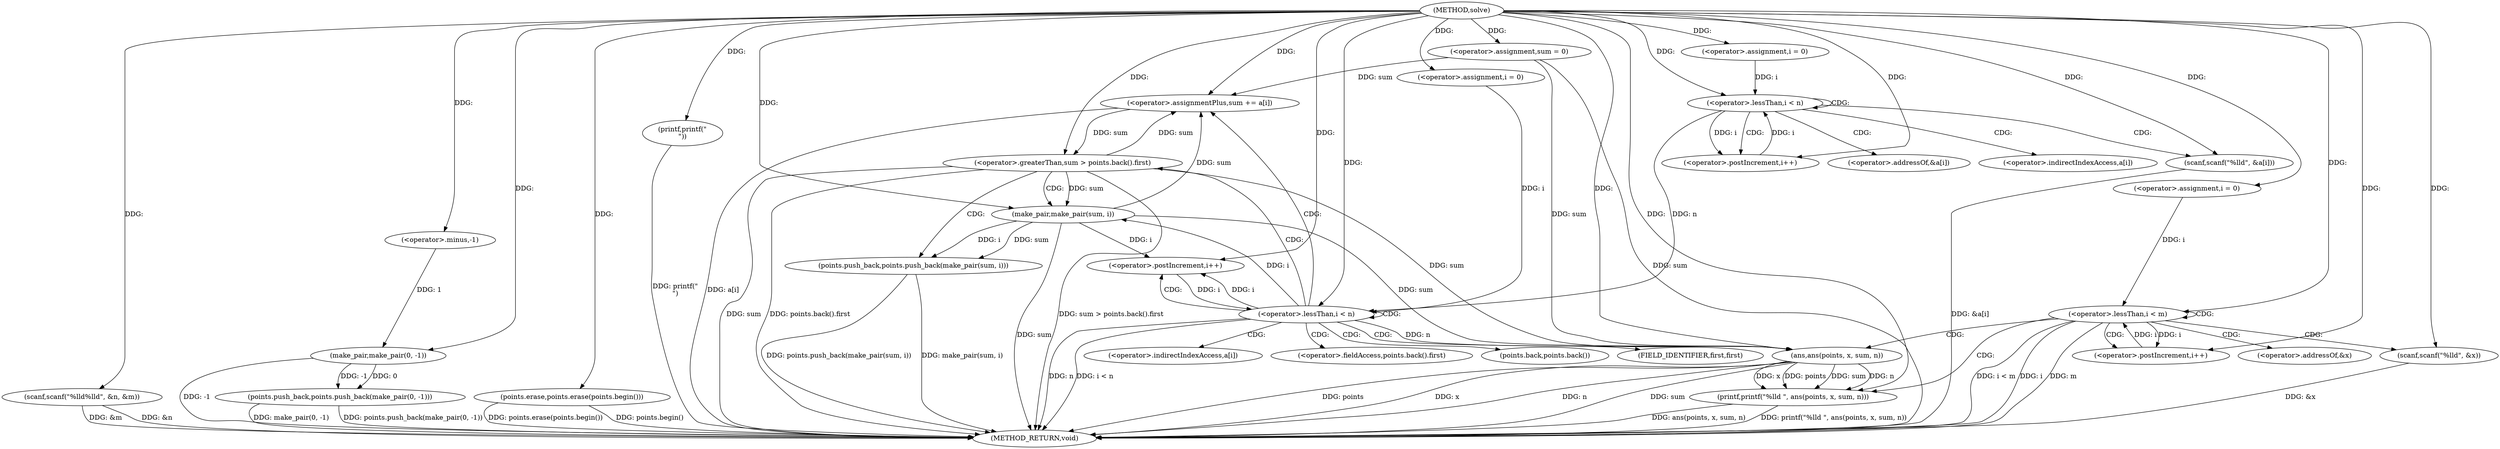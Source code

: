 digraph "solve" {  
"1000219" [label = "(METHOD,solve)" ]
"1000309" [label = "(METHOD_RETURN,void)" ]
"1000223" [label = "(scanf,scanf(\"%lld%lld\", &n, &m))" ]
"1000247" [label = "(<operator>.assignment,sum = 0)" ]
"1000251" [label = "(points.push_back,points.push_back(make_pair(0, -1)))" ]
"1000282" [label = "(points.erase,points.erase(points.begin()))" ]
"1000307" [label = "(printf,printf(\"\n\"))" ]
"1000232" [label = "(<operator>.assignment,i = 0)" ]
"1000235" [label = "(<operator>.lessThan,i < n)" ]
"1000238" [label = "(<operator>.postIncrement,i++)" ]
"1000240" [label = "(scanf,scanf(\"%lld\", &a[i]))" ]
"1000258" [label = "(<operator>.assignment,i = 0)" ]
"1000261" [label = "(<operator>.lessThan,i < n)" ]
"1000264" [label = "(<operator>.postIncrement,i++)" ]
"1000286" [label = "(<operator>.assignment,i = 0)" ]
"1000289" [label = "(<operator>.lessThan,i < m)" ]
"1000292" [label = "(<operator>.postIncrement,i++)" ]
"1000252" [label = "(make_pair,make_pair(0, -1))" ]
"1000267" [label = "(<operator>.assignmentPlus,sum += a[i])" ]
"1000296" [label = "(scanf,scanf(\"%lld\", &x))" ]
"1000300" [label = "(printf,printf(\"%lld \", ans(points, x, sum, n)))" ]
"1000254" [label = "(<operator>.minus,-1)" ]
"1000273" [label = "(<operator>.greaterThan,sum > points.back().first)" ]
"1000278" [label = "(points.push_back,points.push_back(make_pair(sum, i)))" ]
"1000302" [label = "(ans,ans(points, x, sum, n))" ]
"1000279" [label = "(make_pair,make_pair(sum, i))" ]
"1000242" [label = "(<operator>.addressOf,&a[i])" ]
"1000243" [label = "(<operator>.indirectIndexAccess,a[i])" ]
"1000269" [label = "(<operator>.indirectIndexAccess,a[i])" ]
"1000298" [label = "(<operator>.addressOf,&x)" ]
"1000275" [label = "(<operator>.fieldAccess,points.back().first)" ]
"1000276" [label = "(points.back,points.back())" ]
"1000277" [label = "(FIELD_IDENTIFIER,first,first)" ]
  "1000223" -> "1000309"  [ label = "DDG: &n"] 
  "1000223" -> "1000309"  [ label = "DDG: &m"] 
  "1000247" -> "1000309"  [ label = "DDG: sum"] 
  "1000252" -> "1000309"  [ label = "DDG: -1"] 
  "1000251" -> "1000309"  [ label = "DDG: make_pair(0, -1)"] 
  "1000251" -> "1000309"  [ label = "DDG: points.push_back(make_pair(0, -1))"] 
  "1000261" -> "1000309"  [ label = "DDG: n"] 
  "1000261" -> "1000309"  [ label = "DDG: i < n"] 
  "1000282" -> "1000309"  [ label = "DDG: points.begin()"] 
  "1000282" -> "1000309"  [ label = "DDG: points.erase(points.begin())"] 
  "1000289" -> "1000309"  [ label = "DDG: i"] 
  "1000289" -> "1000309"  [ label = "DDG: m"] 
  "1000289" -> "1000309"  [ label = "DDG: i < m"] 
  "1000307" -> "1000309"  [ label = "DDG: printf(\"\n\")"] 
  "1000296" -> "1000309"  [ label = "DDG: &x"] 
  "1000302" -> "1000309"  [ label = "DDG: points"] 
  "1000302" -> "1000309"  [ label = "DDG: x"] 
  "1000302" -> "1000309"  [ label = "DDG: sum"] 
  "1000302" -> "1000309"  [ label = "DDG: n"] 
  "1000300" -> "1000309"  [ label = "DDG: ans(points, x, sum, n)"] 
  "1000300" -> "1000309"  [ label = "DDG: printf(\"%lld \", ans(points, x, sum, n))"] 
  "1000267" -> "1000309"  [ label = "DDG: a[i]"] 
  "1000273" -> "1000309"  [ label = "DDG: sum"] 
  "1000273" -> "1000309"  [ label = "DDG: points.back().first"] 
  "1000273" -> "1000309"  [ label = "DDG: sum > points.back().first"] 
  "1000279" -> "1000309"  [ label = "DDG: sum"] 
  "1000278" -> "1000309"  [ label = "DDG: make_pair(sum, i)"] 
  "1000278" -> "1000309"  [ label = "DDG: points.push_back(make_pair(sum, i))"] 
  "1000240" -> "1000309"  [ label = "DDG: &a[i]"] 
  "1000219" -> "1000223"  [ label = "DDG: "] 
  "1000219" -> "1000247"  [ label = "DDG: "] 
  "1000219" -> "1000232"  [ label = "DDG: "] 
  "1000219" -> "1000240"  [ label = "DDG: "] 
  "1000252" -> "1000251"  [ label = "DDG: -1"] 
  "1000252" -> "1000251"  [ label = "DDG: 0"] 
  "1000219" -> "1000258"  [ label = "DDG: "] 
  "1000219" -> "1000282"  [ label = "DDG: "] 
  "1000219" -> "1000286"  [ label = "DDG: "] 
  "1000219" -> "1000307"  [ label = "DDG: "] 
  "1000232" -> "1000235"  [ label = "DDG: i"] 
  "1000238" -> "1000235"  [ label = "DDG: i"] 
  "1000219" -> "1000235"  [ label = "DDG: "] 
  "1000235" -> "1000238"  [ label = "DDG: i"] 
  "1000219" -> "1000238"  [ label = "DDG: "] 
  "1000219" -> "1000252"  [ label = "DDG: "] 
  "1000254" -> "1000252"  [ label = "DDG: 1"] 
  "1000258" -> "1000261"  [ label = "DDG: i"] 
  "1000264" -> "1000261"  [ label = "DDG: i"] 
  "1000219" -> "1000261"  [ label = "DDG: "] 
  "1000235" -> "1000261"  [ label = "DDG: n"] 
  "1000261" -> "1000264"  [ label = "DDG: i"] 
  "1000279" -> "1000264"  [ label = "DDG: i"] 
  "1000219" -> "1000264"  [ label = "DDG: "] 
  "1000286" -> "1000289"  [ label = "DDG: i"] 
  "1000292" -> "1000289"  [ label = "DDG: i"] 
  "1000219" -> "1000289"  [ label = "DDG: "] 
  "1000289" -> "1000292"  [ label = "DDG: i"] 
  "1000219" -> "1000292"  [ label = "DDG: "] 
  "1000219" -> "1000296"  [ label = "DDG: "] 
  "1000219" -> "1000254"  [ label = "DDG: "] 
  "1000247" -> "1000267"  [ label = "DDG: sum"] 
  "1000273" -> "1000267"  [ label = "DDG: sum"] 
  "1000279" -> "1000267"  [ label = "DDG: sum"] 
  "1000219" -> "1000267"  [ label = "DDG: "] 
  "1000219" -> "1000300"  [ label = "DDG: "] 
  "1000302" -> "1000300"  [ label = "DDG: points"] 
  "1000302" -> "1000300"  [ label = "DDG: sum"] 
  "1000302" -> "1000300"  [ label = "DDG: n"] 
  "1000302" -> "1000300"  [ label = "DDG: x"] 
  "1000267" -> "1000273"  [ label = "DDG: sum"] 
  "1000219" -> "1000273"  [ label = "DDG: "] 
  "1000279" -> "1000278"  [ label = "DDG: i"] 
  "1000279" -> "1000278"  [ label = "DDG: sum"] 
  "1000219" -> "1000302"  [ label = "DDG: "] 
  "1000247" -> "1000302"  [ label = "DDG: sum"] 
  "1000273" -> "1000302"  [ label = "DDG: sum"] 
  "1000279" -> "1000302"  [ label = "DDG: sum"] 
  "1000261" -> "1000302"  [ label = "DDG: n"] 
  "1000273" -> "1000279"  [ label = "DDG: sum"] 
  "1000219" -> "1000279"  [ label = "DDG: "] 
  "1000261" -> "1000279"  [ label = "DDG: i"] 
  "1000235" -> "1000242"  [ label = "CDG: "] 
  "1000235" -> "1000235"  [ label = "CDG: "] 
  "1000235" -> "1000238"  [ label = "CDG: "] 
  "1000235" -> "1000240"  [ label = "CDG: "] 
  "1000235" -> "1000243"  [ label = "CDG: "] 
  "1000261" -> "1000269"  [ label = "CDG: "] 
  "1000261" -> "1000261"  [ label = "CDG: "] 
  "1000261" -> "1000267"  [ label = "CDG: "] 
  "1000261" -> "1000276"  [ label = "CDG: "] 
  "1000261" -> "1000264"  [ label = "CDG: "] 
  "1000261" -> "1000273"  [ label = "CDG: "] 
  "1000261" -> "1000277"  [ label = "CDG: "] 
  "1000261" -> "1000275"  [ label = "CDG: "] 
  "1000289" -> "1000296"  [ label = "CDG: "] 
  "1000289" -> "1000289"  [ label = "CDG: "] 
  "1000289" -> "1000300"  [ label = "CDG: "] 
  "1000289" -> "1000302"  [ label = "CDG: "] 
  "1000289" -> "1000298"  [ label = "CDG: "] 
  "1000289" -> "1000292"  [ label = "CDG: "] 
  "1000273" -> "1000278"  [ label = "CDG: "] 
  "1000273" -> "1000279"  [ label = "CDG: "] 
}
